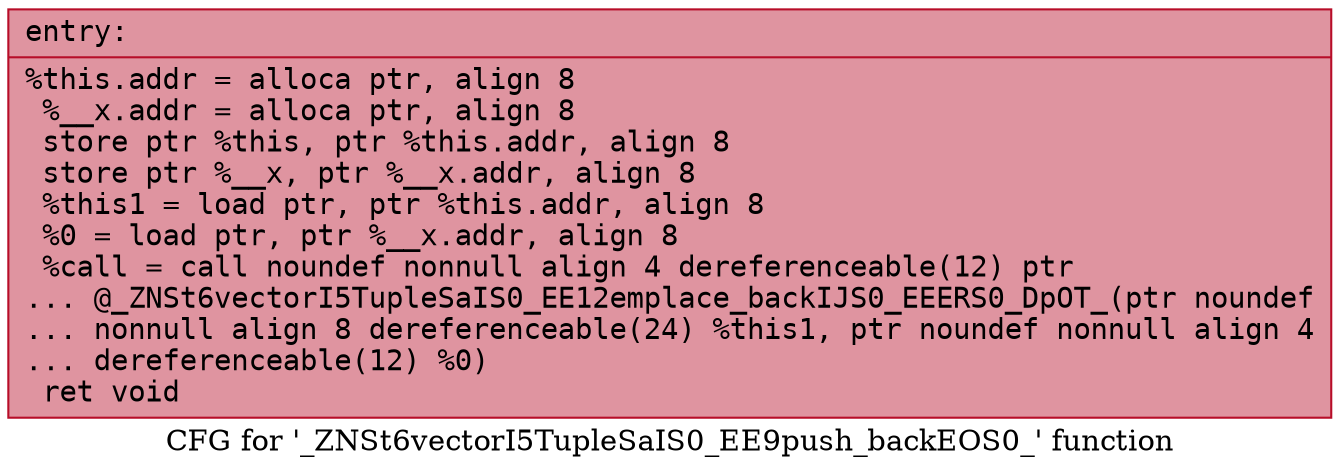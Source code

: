 digraph "CFG for '_ZNSt6vectorI5TupleSaIS0_EE9push_backEOS0_' function" {
	label="CFG for '_ZNSt6vectorI5TupleSaIS0_EE9push_backEOS0_' function";

	Node0x55c60638ee20 [shape=record,color="#b70d28ff", style=filled, fillcolor="#b70d2870" fontname="Courier",label="{entry:\l|  %this.addr = alloca ptr, align 8\l  %__x.addr = alloca ptr, align 8\l  store ptr %this, ptr %this.addr, align 8\l  store ptr %__x, ptr %__x.addr, align 8\l  %this1 = load ptr, ptr %this.addr, align 8\l  %0 = load ptr, ptr %__x.addr, align 8\l  %call = call noundef nonnull align 4 dereferenceable(12) ptr\l... @_ZNSt6vectorI5TupleSaIS0_EE12emplace_backIJS0_EEERS0_DpOT_(ptr noundef\l... nonnull align 8 dereferenceable(24) %this1, ptr noundef nonnull align 4\l... dereferenceable(12) %0)\l  ret void\l}"];
}

